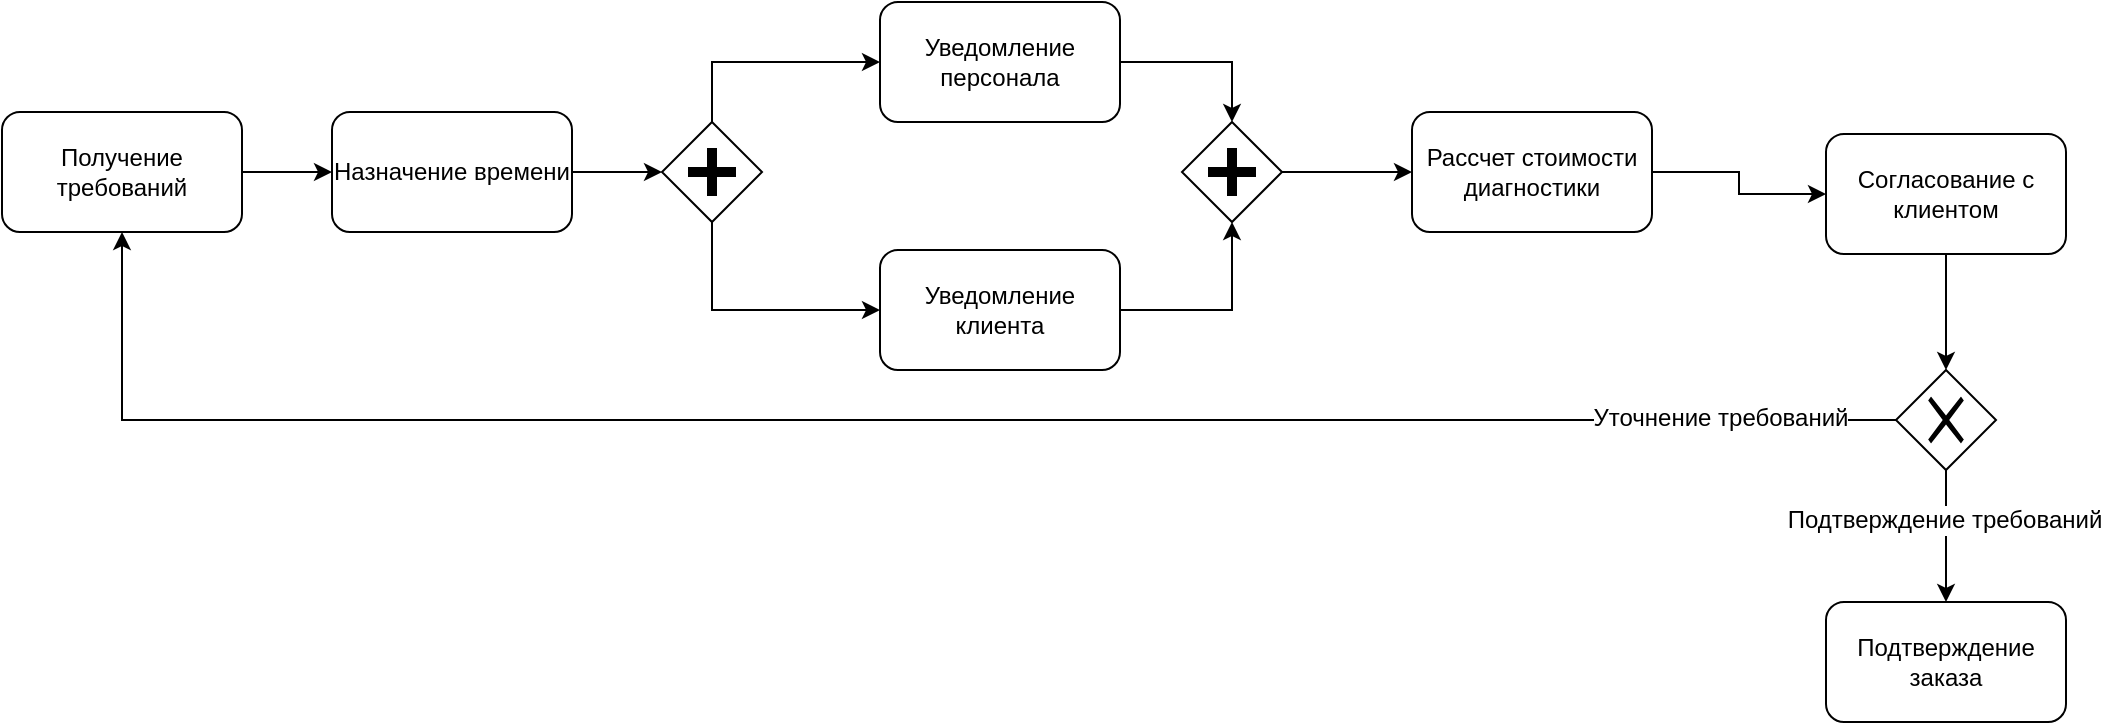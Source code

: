 <mxfile pages="1" version="11.2.8" type="device"><diagram name="Page-1" id="2a216829-ef6e-dabb-86c1-c78162f3ba2b"><mxGraphModel dx="1147" dy="778" grid="1" gridSize="10" guides="1" tooltips="1" connect="1" arrows="1" fold="1" page="1" pageScale="1" pageWidth="850" pageHeight="1100" background="#ffffff" math="0" shadow="0"><root><mxCell id="0"/><mxCell id="1" parent="0"/><mxCell id="FNJiKBnoZ5QHFJJndtE8-3" style="edgeStyle=orthogonalEdgeStyle;rounded=0;orthogonalLoop=1;jettySize=auto;html=1;exitX=1;exitY=0.5;exitDx=0;exitDy=0;" parent="1" source="FNJiKBnoZ5QHFJJndtE8-1" target="FNJiKBnoZ5QHFJJndtE8-2" edge="1"><mxGeometry relative="1" as="geometry"/></mxCell><mxCell id="FNJiKBnoZ5QHFJJndtE8-1" value="Назначение времени" style="rounded=1;whiteSpace=wrap;html=1;" parent="1" vertex="1"><mxGeometry x="165" y="225" width="120" height="60" as="geometry"/></mxCell><mxCell id="FNJiKBnoZ5QHFJJndtE8-6" style="edgeStyle=orthogonalEdgeStyle;rounded=0;orthogonalLoop=1;jettySize=auto;html=1;exitX=0.5;exitY=0;exitDx=0;exitDy=0;entryX=0;entryY=0.5;entryDx=0;entryDy=0;" parent="1" source="FNJiKBnoZ5QHFJJndtE8-2" target="FNJiKBnoZ5QHFJJndtE8-4" edge="1"><mxGeometry relative="1" as="geometry"/></mxCell><mxCell id="FNJiKBnoZ5QHFJJndtE8-7" style="edgeStyle=orthogonalEdgeStyle;rounded=0;orthogonalLoop=1;jettySize=auto;html=1;exitX=0.5;exitY=1;exitDx=0;exitDy=0;entryX=0;entryY=0.5;entryDx=0;entryDy=0;" parent="1" source="FNJiKBnoZ5QHFJJndtE8-2" target="FNJiKBnoZ5QHFJJndtE8-5" edge="1"><mxGeometry relative="1" as="geometry"/></mxCell><mxCell id="FNJiKBnoZ5QHFJJndtE8-2" value="" style="shape=mxgraph.bpmn.shape;html=1;verticalLabelPosition=bottom;labelBackgroundColor=#ffffff;verticalAlign=top;align=center;perimeter=rhombusPerimeter;background=gateway;outlineConnect=0;outline=none;symbol=parallelGw;rounded=1;" parent="1" vertex="1"><mxGeometry x="330" y="230" width="50" height="50" as="geometry"/></mxCell><mxCell id="FNJiKBnoZ5QHFJJndtE8-11" style="edgeStyle=orthogonalEdgeStyle;rounded=0;orthogonalLoop=1;jettySize=auto;html=1;exitX=1;exitY=0.5;exitDx=0;exitDy=0;entryX=0.5;entryY=0;entryDx=0;entryDy=0;" parent="1" source="FNJiKBnoZ5QHFJJndtE8-4" target="FNJiKBnoZ5QHFJJndtE8-10" edge="1"><mxGeometry relative="1" as="geometry"/></mxCell><mxCell id="FNJiKBnoZ5QHFJJndtE8-4" value="Уведомление персонала" style="rounded=1;whiteSpace=wrap;html=1;" parent="1" vertex="1"><mxGeometry x="439" y="170" width="120" height="60" as="geometry"/></mxCell><mxCell id="FNJiKBnoZ5QHFJJndtE8-12" style="edgeStyle=orthogonalEdgeStyle;rounded=0;orthogonalLoop=1;jettySize=auto;html=1;exitX=1;exitY=0.5;exitDx=0;exitDy=0;entryX=0.5;entryY=1;entryDx=0;entryDy=0;" parent="1" source="FNJiKBnoZ5QHFJJndtE8-5" target="FNJiKBnoZ5QHFJJndtE8-10" edge="1"><mxGeometry relative="1" as="geometry"/></mxCell><mxCell id="FNJiKBnoZ5QHFJJndtE8-5" value="Уведомление клиента" style="rounded=1;whiteSpace=wrap;html=1;" parent="1" vertex="1"><mxGeometry x="439" y="294" width="120" height="60" as="geometry"/></mxCell><mxCell id="FNJiKBnoZ5QHFJJndtE8-9" style="edgeStyle=orthogonalEdgeStyle;rounded=0;orthogonalLoop=1;jettySize=auto;html=1;exitX=1;exitY=0.5;exitDx=0;exitDy=0;entryX=0;entryY=0.5;entryDx=0;entryDy=0;" parent="1" source="FNJiKBnoZ5QHFJJndtE8-8" target="FNJiKBnoZ5QHFJJndtE8-1" edge="1"><mxGeometry relative="1" as="geometry"/></mxCell><mxCell id="FNJiKBnoZ5QHFJJndtE8-8" value="&lt;span style=&quot;white-space: normal&quot;&gt;Получение требований&lt;/span&gt;" style="rounded=1;whiteSpace=wrap;html=1;" parent="1" vertex="1"><mxGeometry y="225" width="120" height="60" as="geometry"/></mxCell><mxCell id="FNJiKBnoZ5QHFJJndtE8-14" style="edgeStyle=orthogonalEdgeStyle;rounded=0;orthogonalLoop=1;jettySize=auto;html=1;exitX=1;exitY=0.5;exitDx=0;exitDy=0;entryX=0;entryY=0.5;entryDx=0;entryDy=0;" parent="1" source="FNJiKBnoZ5QHFJJndtE8-10" target="FNJiKBnoZ5QHFJJndtE8-13" edge="1"><mxGeometry relative="1" as="geometry"/></mxCell><mxCell id="FNJiKBnoZ5QHFJJndtE8-10" value="" style="shape=mxgraph.bpmn.shape;html=1;verticalLabelPosition=bottom;labelBackgroundColor=#ffffff;verticalAlign=top;align=center;perimeter=rhombusPerimeter;background=gateway;outlineConnect=0;outline=none;symbol=parallelGw;rounded=1;" parent="1" vertex="1"><mxGeometry x="590" y="230" width="50" height="50" as="geometry"/></mxCell><mxCell id="FNJiKBnoZ5QHFJJndtE8-16" style="edgeStyle=orthogonalEdgeStyle;rounded=0;orthogonalLoop=1;jettySize=auto;html=1;exitX=1;exitY=0.5;exitDx=0;exitDy=0;entryX=0;entryY=0.5;entryDx=0;entryDy=0;" parent="1" source="FNJiKBnoZ5QHFJJndtE8-13" target="FNJiKBnoZ5QHFJJndtE8-15" edge="1"><mxGeometry relative="1" as="geometry"/></mxCell><mxCell id="FNJiKBnoZ5QHFJJndtE8-13" value="Рассчет стоимости диагностики" style="rounded=1;whiteSpace=wrap;html=1;" parent="1" vertex="1"><mxGeometry x="705" y="225" width="120" height="60" as="geometry"/></mxCell><mxCell id="FNJiKBnoZ5QHFJJndtE8-18" style="edgeStyle=orthogonalEdgeStyle;rounded=0;orthogonalLoop=1;jettySize=auto;html=1;exitX=0.5;exitY=1;exitDx=0;exitDy=0;entryX=0.5;entryY=0;entryDx=0;entryDy=0;" parent="1" source="FNJiKBnoZ5QHFJJndtE8-15" target="FNJiKBnoZ5QHFJJndtE8-17" edge="1"><mxGeometry relative="1" as="geometry"/></mxCell><mxCell id="FNJiKBnoZ5QHFJJndtE8-15" value="Согласование с клиентом" style="rounded=1;whiteSpace=wrap;html=1;" parent="1" vertex="1"><mxGeometry x="912" y="236" width="120" height="60" as="geometry"/></mxCell><mxCell id="FNJiKBnoZ5QHFJJndtE8-21" style="edgeStyle=orthogonalEdgeStyle;rounded=0;orthogonalLoop=1;jettySize=auto;html=1;exitX=0.5;exitY=1;exitDx=0;exitDy=0;entryX=0.5;entryY=0;entryDx=0;entryDy=0;" parent="1" source="FNJiKBnoZ5QHFJJndtE8-17" target="FNJiKBnoZ5QHFJJndtE8-20" edge="1"><mxGeometry relative="1" as="geometry"/></mxCell><mxCell id="FNJiKBnoZ5QHFJJndtE8-27" value="Подтверждение требований" style="text;html=1;resizable=0;points=[];align=center;verticalAlign=middle;labelBackgroundColor=#ffffff;" parent="FNJiKBnoZ5QHFJJndtE8-21" vertex="1" connectable="0"><mxGeometry x="-0.257" y="-1" relative="1" as="geometry"><mxPoint as="offset"/></mxGeometry></mxCell><mxCell id="FNJiKBnoZ5QHFJJndtE8-22" style="edgeStyle=orthogonalEdgeStyle;rounded=0;orthogonalLoop=1;jettySize=auto;html=1;exitX=0;exitY=0.5;exitDx=0;exitDy=0;entryX=0.5;entryY=1;entryDx=0;entryDy=0;" parent="1" source="FNJiKBnoZ5QHFJJndtE8-17" target="FNJiKBnoZ5QHFJJndtE8-8" edge="1"><mxGeometry relative="1" as="geometry"><Array as="points"><mxPoint x="60" y="379"/></Array></mxGeometry></mxCell><mxCell id="FNJiKBnoZ5QHFJJndtE8-25" value="Уточнение требований" style="text;html=1;resizable=0;points=[];align=center;verticalAlign=middle;labelBackgroundColor=#ffffff;" parent="FNJiKBnoZ5QHFJJndtE8-22" vertex="1" connectable="0"><mxGeometry x="-0.877" y="-1" relative="1" as="geometry"><mxPoint x="-28" as="offset"/></mxGeometry></mxCell><mxCell id="FNJiKBnoZ5QHFJJndtE8-17" value="" style="shape=mxgraph.bpmn.shape;html=1;verticalLabelPosition=bottom;labelBackgroundColor=#ffffff;verticalAlign=top;align=center;perimeter=rhombusPerimeter;background=gateway;outlineConnect=0;outline=none;symbol=exclusiveGw;rounded=1;" parent="1" vertex="1"><mxGeometry x="947" y="354" width="50" height="50" as="geometry"/></mxCell><mxCell id="FNJiKBnoZ5QHFJJndtE8-20" value="Подтверждение заказа" style="rounded=1;whiteSpace=wrap;html=1;" parent="1" vertex="1"><mxGeometry x="912" y="470" width="120" height="60" as="geometry"/></mxCell></root></mxGraphModel></diagram></mxfile>